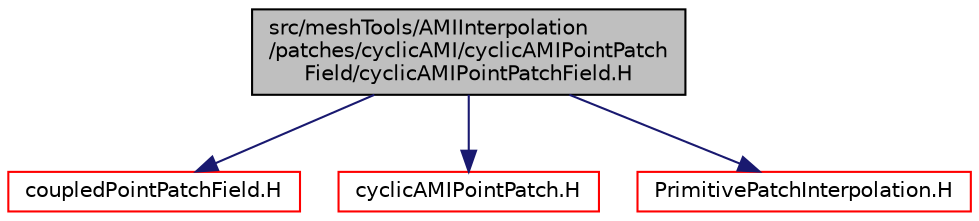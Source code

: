digraph "src/meshTools/AMIInterpolation/patches/cyclicAMI/cyclicAMIPointPatchField/cyclicAMIPointPatchField.H"
{
  bgcolor="transparent";
  edge [fontname="Helvetica",fontsize="10",labelfontname="Helvetica",labelfontsize="10"];
  node [fontname="Helvetica",fontsize="10",shape=record];
  Node0 [label="src/meshTools/AMIInterpolation\l/patches/cyclicAMI/cyclicAMIPointPatch\lField/cyclicAMIPointPatchField.H",height=0.2,width=0.4,color="black", fillcolor="grey75", style="filled", fontcolor="black"];
  Node0 -> Node1 [color="midnightblue",fontsize="10",style="solid",fontname="Helvetica"];
  Node1 [label="coupledPointPatchField.H",height=0.2,width=0.4,color="red",URL="$a10634.html"];
  Node0 -> Node209 [color="midnightblue",fontsize="10",style="solid",fontname="Helvetica"];
  Node209 [label="cyclicAMIPointPatch.H",height=0.2,width=0.4,color="red",URL="$a08072.html"];
  Node0 -> Node254 [color="midnightblue",fontsize="10",style="solid",fontname="Helvetica"];
  Node254 [label="PrimitivePatchInterpolation.H",height=0.2,width=0.4,color="red",URL="$a11231.html"];
}
